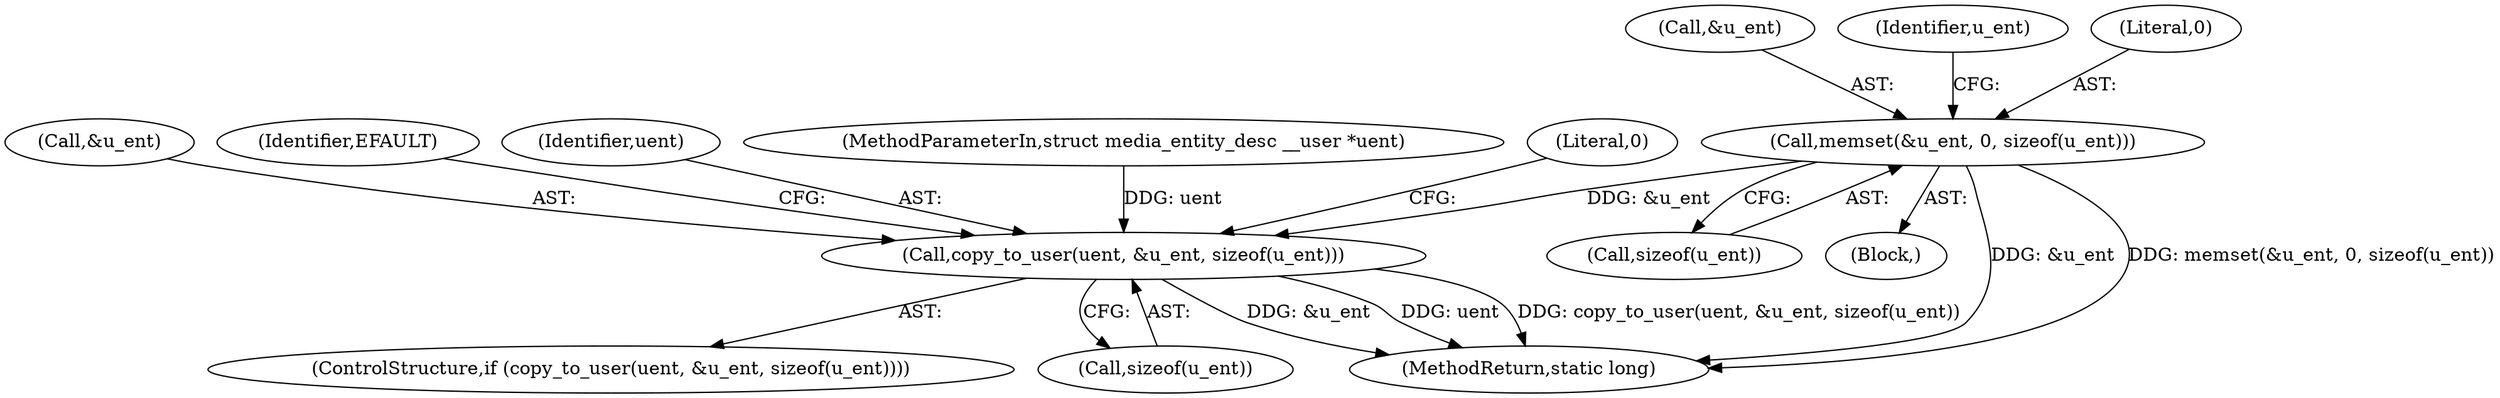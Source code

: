 digraph "0_linux_e6a623460e5fc960ac3ee9f946d3106233fd28d8@API" {
"1000106" [label="(Call,memset(&u_ent, 0, sizeof(u_ent)))"];
"1000249" [label="(Call,copy_to_user(uent, &u_ent, sizeof(u_ent)))"];
"1000107" [label="(Call,&u_ent)"];
"1000249" [label="(Call,copy_to_user(uent, &u_ent, sizeof(u_ent)))"];
"1000116" [label="(Identifier,u_ent)"];
"1000251" [label="(Call,&u_ent)"];
"1000257" [label="(Identifier,EFAULT)"];
"1000110" [label="(Call,sizeof(u_ent))"];
"1000109" [label="(Literal,0)"];
"1000250" [label="(Identifier,uent)"];
"1000103" [label="(Block,)"];
"1000248" [label="(ControlStructure,if (copy_to_user(uent, &u_ent, sizeof(u_ent))))"];
"1000253" [label="(Call,sizeof(u_ent))"];
"1000102" [label="(MethodParameterIn,struct media_entity_desc __user *uent)"];
"1000259" [label="(Literal,0)"];
"1000106" [label="(Call,memset(&u_ent, 0, sizeof(u_ent)))"];
"1000260" [label="(MethodReturn,static long)"];
"1000106" -> "1000103"  [label="AST: "];
"1000106" -> "1000110"  [label="CFG: "];
"1000107" -> "1000106"  [label="AST: "];
"1000109" -> "1000106"  [label="AST: "];
"1000110" -> "1000106"  [label="AST: "];
"1000116" -> "1000106"  [label="CFG: "];
"1000106" -> "1000260"  [label="DDG: &u_ent"];
"1000106" -> "1000260"  [label="DDG: memset(&u_ent, 0, sizeof(u_ent))"];
"1000106" -> "1000249"  [label="DDG: &u_ent"];
"1000249" -> "1000248"  [label="AST: "];
"1000249" -> "1000253"  [label="CFG: "];
"1000250" -> "1000249"  [label="AST: "];
"1000251" -> "1000249"  [label="AST: "];
"1000253" -> "1000249"  [label="AST: "];
"1000257" -> "1000249"  [label="CFG: "];
"1000259" -> "1000249"  [label="CFG: "];
"1000249" -> "1000260"  [label="DDG: &u_ent"];
"1000249" -> "1000260"  [label="DDG: uent"];
"1000249" -> "1000260"  [label="DDG: copy_to_user(uent, &u_ent, sizeof(u_ent))"];
"1000102" -> "1000249"  [label="DDG: uent"];
}
